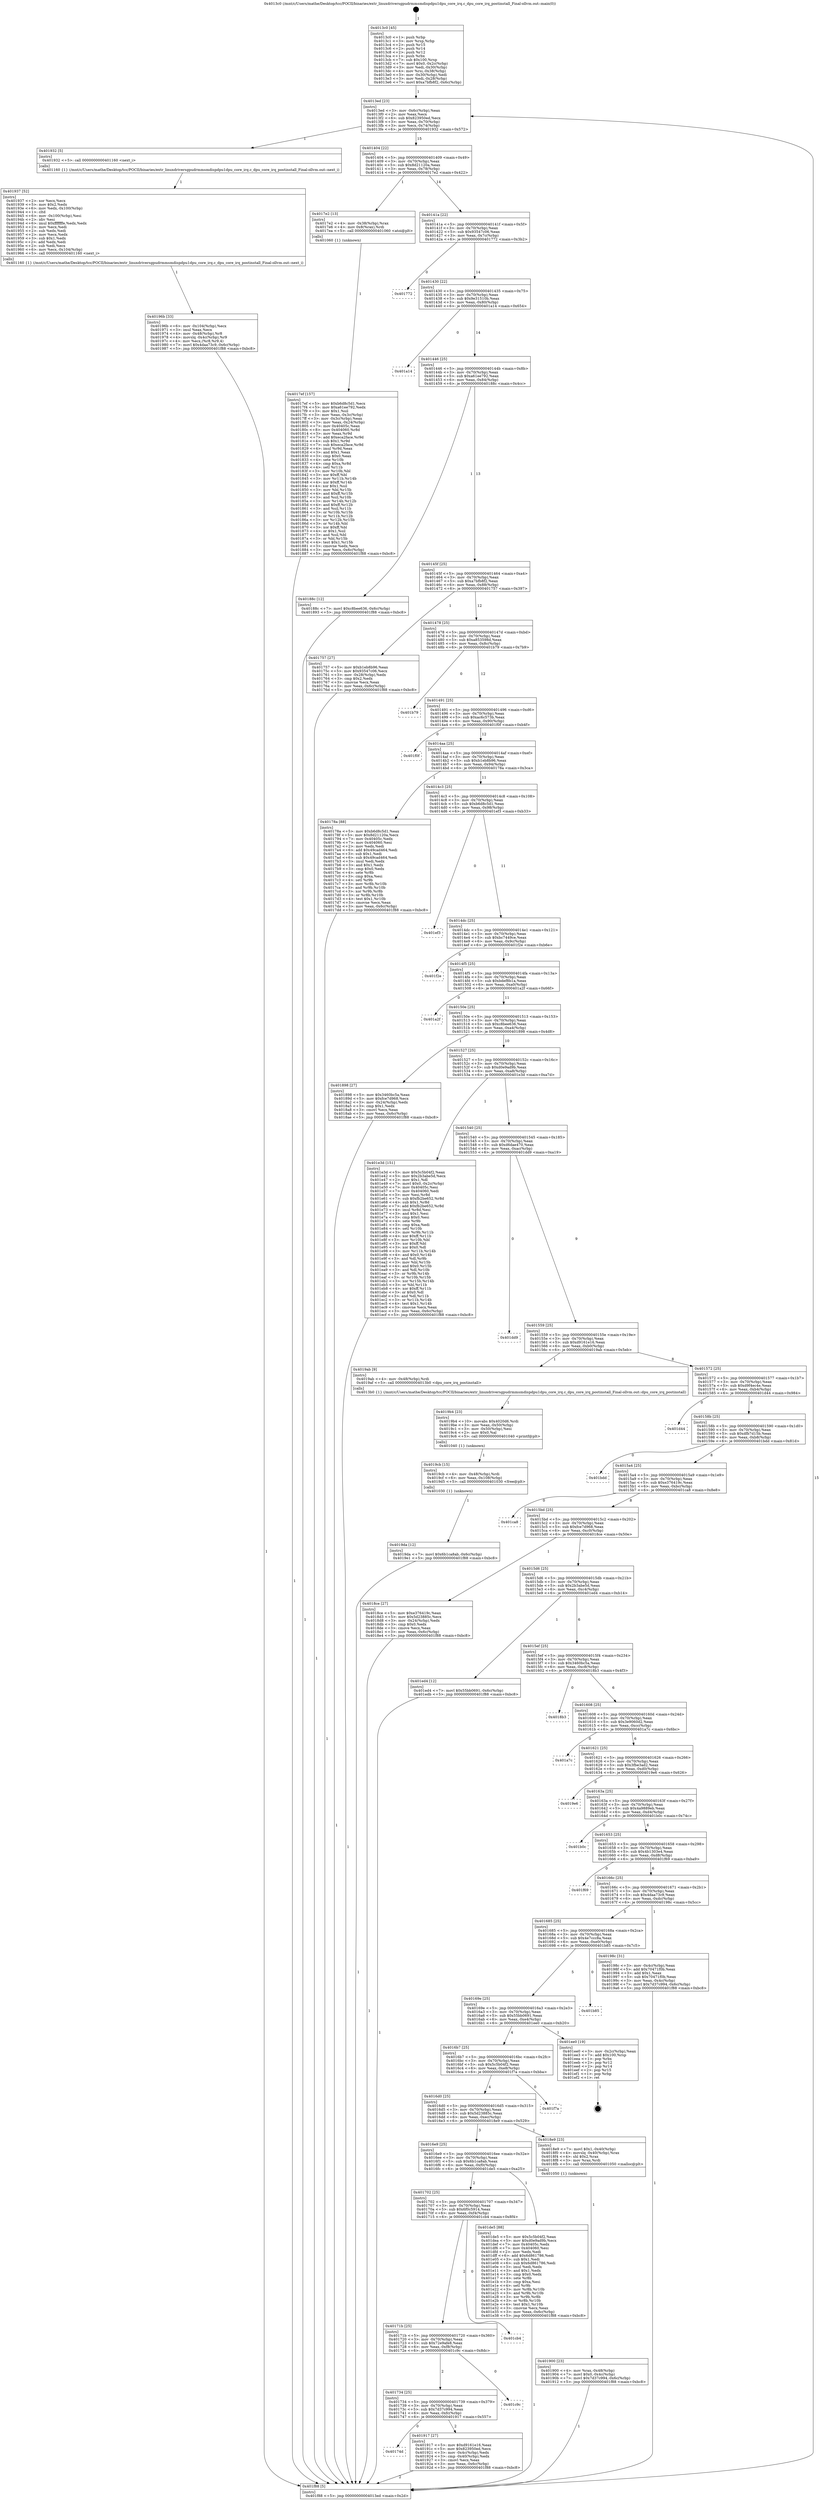 digraph "0x4013c0" {
  label = "0x4013c0 (/mnt/c/Users/mathe/Desktop/tcc/POCII/binaries/extr_linuxdriversgpudrmmsmdispdpu1dpu_core_irq.c_dpu_core_irq_postinstall_Final-ollvm.out::main(0))"
  labelloc = "t"
  node[shape=record]

  Entry [label="",width=0.3,height=0.3,shape=circle,fillcolor=black,style=filled]
  "0x4013ed" [label="{
     0x4013ed [23]\l
     | [instrs]\l
     &nbsp;&nbsp;0x4013ed \<+3\>: mov -0x6c(%rbp),%eax\l
     &nbsp;&nbsp;0x4013f0 \<+2\>: mov %eax,%ecx\l
     &nbsp;&nbsp;0x4013f2 \<+6\>: sub $0x823950ed,%ecx\l
     &nbsp;&nbsp;0x4013f8 \<+3\>: mov %eax,-0x70(%rbp)\l
     &nbsp;&nbsp;0x4013fb \<+3\>: mov %ecx,-0x74(%rbp)\l
     &nbsp;&nbsp;0x4013fe \<+6\>: je 0000000000401932 \<main+0x572\>\l
  }"]
  "0x401932" [label="{
     0x401932 [5]\l
     | [instrs]\l
     &nbsp;&nbsp;0x401932 \<+5\>: call 0000000000401160 \<next_i\>\l
     | [calls]\l
     &nbsp;&nbsp;0x401160 \{1\} (/mnt/c/Users/mathe/Desktop/tcc/POCII/binaries/extr_linuxdriversgpudrmmsmdispdpu1dpu_core_irq.c_dpu_core_irq_postinstall_Final-ollvm.out::next_i)\l
  }"]
  "0x401404" [label="{
     0x401404 [22]\l
     | [instrs]\l
     &nbsp;&nbsp;0x401404 \<+5\>: jmp 0000000000401409 \<main+0x49\>\l
     &nbsp;&nbsp;0x401409 \<+3\>: mov -0x70(%rbp),%eax\l
     &nbsp;&nbsp;0x40140c \<+5\>: sub $0x8d21120a,%eax\l
     &nbsp;&nbsp;0x401411 \<+3\>: mov %eax,-0x78(%rbp)\l
     &nbsp;&nbsp;0x401414 \<+6\>: je 00000000004017e2 \<main+0x422\>\l
  }"]
  Exit [label="",width=0.3,height=0.3,shape=circle,fillcolor=black,style=filled,peripheries=2]
  "0x4017e2" [label="{
     0x4017e2 [13]\l
     | [instrs]\l
     &nbsp;&nbsp;0x4017e2 \<+4\>: mov -0x38(%rbp),%rax\l
     &nbsp;&nbsp;0x4017e6 \<+4\>: mov 0x8(%rax),%rdi\l
     &nbsp;&nbsp;0x4017ea \<+5\>: call 0000000000401060 \<atoi@plt\>\l
     | [calls]\l
     &nbsp;&nbsp;0x401060 \{1\} (unknown)\l
  }"]
  "0x40141a" [label="{
     0x40141a [22]\l
     | [instrs]\l
     &nbsp;&nbsp;0x40141a \<+5\>: jmp 000000000040141f \<main+0x5f\>\l
     &nbsp;&nbsp;0x40141f \<+3\>: mov -0x70(%rbp),%eax\l
     &nbsp;&nbsp;0x401422 \<+5\>: sub $0x93547c06,%eax\l
     &nbsp;&nbsp;0x401427 \<+3\>: mov %eax,-0x7c(%rbp)\l
     &nbsp;&nbsp;0x40142a \<+6\>: je 0000000000401772 \<main+0x3b2\>\l
  }"]
  "0x4019da" [label="{
     0x4019da [12]\l
     | [instrs]\l
     &nbsp;&nbsp;0x4019da \<+7\>: movl $0x6b1ca8ab,-0x6c(%rbp)\l
     &nbsp;&nbsp;0x4019e1 \<+5\>: jmp 0000000000401f88 \<main+0xbc8\>\l
  }"]
  "0x401772" [label="{
     0x401772\l
  }", style=dashed]
  "0x401430" [label="{
     0x401430 [22]\l
     | [instrs]\l
     &nbsp;&nbsp;0x401430 \<+5\>: jmp 0000000000401435 \<main+0x75\>\l
     &nbsp;&nbsp;0x401435 \<+3\>: mov -0x70(%rbp),%eax\l
     &nbsp;&nbsp;0x401438 \<+5\>: sub $0x9e31510b,%eax\l
     &nbsp;&nbsp;0x40143d \<+3\>: mov %eax,-0x80(%rbp)\l
     &nbsp;&nbsp;0x401440 \<+6\>: je 0000000000401a14 \<main+0x654\>\l
  }"]
  "0x4019cb" [label="{
     0x4019cb [15]\l
     | [instrs]\l
     &nbsp;&nbsp;0x4019cb \<+4\>: mov -0x48(%rbp),%rdi\l
     &nbsp;&nbsp;0x4019cf \<+6\>: mov %eax,-0x108(%rbp)\l
     &nbsp;&nbsp;0x4019d5 \<+5\>: call 0000000000401030 \<free@plt\>\l
     | [calls]\l
     &nbsp;&nbsp;0x401030 \{1\} (unknown)\l
  }"]
  "0x401a14" [label="{
     0x401a14\l
  }", style=dashed]
  "0x401446" [label="{
     0x401446 [25]\l
     | [instrs]\l
     &nbsp;&nbsp;0x401446 \<+5\>: jmp 000000000040144b \<main+0x8b\>\l
     &nbsp;&nbsp;0x40144b \<+3\>: mov -0x70(%rbp),%eax\l
     &nbsp;&nbsp;0x40144e \<+5\>: sub $0xa61ee792,%eax\l
     &nbsp;&nbsp;0x401453 \<+6\>: mov %eax,-0x84(%rbp)\l
     &nbsp;&nbsp;0x401459 \<+6\>: je 000000000040188c \<main+0x4cc\>\l
  }"]
  "0x4019b4" [label="{
     0x4019b4 [23]\l
     | [instrs]\l
     &nbsp;&nbsp;0x4019b4 \<+10\>: movabs $0x4020d6,%rdi\l
     &nbsp;&nbsp;0x4019be \<+3\>: mov %eax,-0x50(%rbp)\l
     &nbsp;&nbsp;0x4019c1 \<+3\>: mov -0x50(%rbp),%esi\l
     &nbsp;&nbsp;0x4019c4 \<+2\>: mov $0x0,%al\l
     &nbsp;&nbsp;0x4019c6 \<+5\>: call 0000000000401040 \<printf@plt\>\l
     | [calls]\l
     &nbsp;&nbsp;0x401040 \{1\} (unknown)\l
  }"]
  "0x40188c" [label="{
     0x40188c [12]\l
     | [instrs]\l
     &nbsp;&nbsp;0x40188c \<+7\>: movl $0xc8bee636,-0x6c(%rbp)\l
     &nbsp;&nbsp;0x401893 \<+5\>: jmp 0000000000401f88 \<main+0xbc8\>\l
  }"]
  "0x40145f" [label="{
     0x40145f [25]\l
     | [instrs]\l
     &nbsp;&nbsp;0x40145f \<+5\>: jmp 0000000000401464 \<main+0xa4\>\l
     &nbsp;&nbsp;0x401464 \<+3\>: mov -0x70(%rbp),%eax\l
     &nbsp;&nbsp;0x401467 \<+5\>: sub $0xa7bfb8f2,%eax\l
     &nbsp;&nbsp;0x40146c \<+6\>: mov %eax,-0x88(%rbp)\l
     &nbsp;&nbsp;0x401472 \<+6\>: je 0000000000401757 \<main+0x397\>\l
  }"]
  "0x40196b" [label="{
     0x40196b [33]\l
     | [instrs]\l
     &nbsp;&nbsp;0x40196b \<+6\>: mov -0x104(%rbp),%ecx\l
     &nbsp;&nbsp;0x401971 \<+3\>: imul %eax,%ecx\l
     &nbsp;&nbsp;0x401974 \<+4\>: mov -0x48(%rbp),%r8\l
     &nbsp;&nbsp;0x401978 \<+4\>: movslq -0x4c(%rbp),%r9\l
     &nbsp;&nbsp;0x40197c \<+4\>: mov %ecx,(%r8,%r9,4)\l
     &nbsp;&nbsp;0x401980 \<+7\>: movl $0x4daa73c9,-0x6c(%rbp)\l
     &nbsp;&nbsp;0x401987 \<+5\>: jmp 0000000000401f88 \<main+0xbc8\>\l
  }"]
  "0x401757" [label="{
     0x401757 [27]\l
     | [instrs]\l
     &nbsp;&nbsp;0x401757 \<+5\>: mov $0xb1eb8b96,%eax\l
     &nbsp;&nbsp;0x40175c \<+5\>: mov $0x93547c06,%ecx\l
     &nbsp;&nbsp;0x401761 \<+3\>: mov -0x28(%rbp),%edx\l
     &nbsp;&nbsp;0x401764 \<+3\>: cmp $0x2,%edx\l
     &nbsp;&nbsp;0x401767 \<+3\>: cmovne %ecx,%eax\l
     &nbsp;&nbsp;0x40176a \<+3\>: mov %eax,-0x6c(%rbp)\l
     &nbsp;&nbsp;0x40176d \<+5\>: jmp 0000000000401f88 \<main+0xbc8\>\l
  }"]
  "0x401478" [label="{
     0x401478 [25]\l
     | [instrs]\l
     &nbsp;&nbsp;0x401478 \<+5\>: jmp 000000000040147d \<main+0xbd\>\l
     &nbsp;&nbsp;0x40147d \<+3\>: mov -0x70(%rbp),%eax\l
     &nbsp;&nbsp;0x401480 \<+5\>: sub $0xa853598d,%eax\l
     &nbsp;&nbsp;0x401485 \<+6\>: mov %eax,-0x8c(%rbp)\l
     &nbsp;&nbsp;0x40148b \<+6\>: je 0000000000401b79 \<main+0x7b9\>\l
  }"]
  "0x401f88" [label="{
     0x401f88 [5]\l
     | [instrs]\l
     &nbsp;&nbsp;0x401f88 \<+5\>: jmp 00000000004013ed \<main+0x2d\>\l
  }"]
  "0x4013c0" [label="{
     0x4013c0 [45]\l
     | [instrs]\l
     &nbsp;&nbsp;0x4013c0 \<+1\>: push %rbp\l
     &nbsp;&nbsp;0x4013c1 \<+3\>: mov %rsp,%rbp\l
     &nbsp;&nbsp;0x4013c4 \<+2\>: push %r15\l
     &nbsp;&nbsp;0x4013c6 \<+2\>: push %r14\l
     &nbsp;&nbsp;0x4013c8 \<+2\>: push %r12\l
     &nbsp;&nbsp;0x4013ca \<+1\>: push %rbx\l
     &nbsp;&nbsp;0x4013cb \<+7\>: sub $0x100,%rsp\l
     &nbsp;&nbsp;0x4013d2 \<+7\>: movl $0x0,-0x2c(%rbp)\l
     &nbsp;&nbsp;0x4013d9 \<+3\>: mov %edi,-0x30(%rbp)\l
     &nbsp;&nbsp;0x4013dc \<+4\>: mov %rsi,-0x38(%rbp)\l
     &nbsp;&nbsp;0x4013e0 \<+3\>: mov -0x30(%rbp),%edi\l
     &nbsp;&nbsp;0x4013e3 \<+3\>: mov %edi,-0x28(%rbp)\l
     &nbsp;&nbsp;0x4013e6 \<+7\>: movl $0xa7bfb8f2,-0x6c(%rbp)\l
  }"]
  "0x401937" [label="{
     0x401937 [52]\l
     | [instrs]\l
     &nbsp;&nbsp;0x401937 \<+2\>: xor %ecx,%ecx\l
     &nbsp;&nbsp;0x401939 \<+5\>: mov $0x2,%edx\l
     &nbsp;&nbsp;0x40193e \<+6\>: mov %edx,-0x100(%rbp)\l
     &nbsp;&nbsp;0x401944 \<+1\>: cltd\l
     &nbsp;&nbsp;0x401945 \<+6\>: mov -0x100(%rbp),%esi\l
     &nbsp;&nbsp;0x40194b \<+2\>: idiv %esi\l
     &nbsp;&nbsp;0x40194d \<+6\>: imul $0xfffffffe,%edx,%edx\l
     &nbsp;&nbsp;0x401953 \<+2\>: mov %ecx,%edi\l
     &nbsp;&nbsp;0x401955 \<+2\>: sub %edx,%edi\l
     &nbsp;&nbsp;0x401957 \<+2\>: mov %ecx,%edx\l
     &nbsp;&nbsp;0x401959 \<+3\>: sub $0x1,%edx\l
     &nbsp;&nbsp;0x40195c \<+2\>: add %edx,%edi\l
     &nbsp;&nbsp;0x40195e \<+2\>: sub %edi,%ecx\l
     &nbsp;&nbsp;0x401960 \<+6\>: mov %ecx,-0x104(%rbp)\l
     &nbsp;&nbsp;0x401966 \<+5\>: call 0000000000401160 \<next_i\>\l
     | [calls]\l
     &nbsp;&nbsp;0x401160 \{1\} (/mnt/c/Users/mathe/Desktop/tcc/POCII/binaries/extr_linuxdriversgpudrmmsmdispdpu1dpu_core_irq.c_dpu_core_irq_postinstall_Final-ollvm.out::next_i)\l
  }"]
  "0x401b79" [label="{
     0x401b79\l
  }", style=dashed]
  "0x401491" [label="{
     0x401491 [25]\l
     | [instrs]\l
     &nbsp;&nbsp;0x401491 \<+5\>: jmp 0000000000401496 \<main+0xd6\>\l
     &nbsp;&nbsp;0x401496 \<+3\>: mov -0x70(%rbp),%eax\l
     &nbsp;&nbsp;0x401499 \<+5\>: sub $0xac6c573b,%eax\l
     &nbsp;&nbsp;0x40149e \<+6\>: mov %eax,-0x90(%rbp)\l
     &nbsp;&nbsp;0x4014a4 \<+6\>: je 0000000000401f0f \<main+0xb4f\>\l
  }"]
  "0x40174d" [label="{
     0x40174d\l
  }", style=dashed]
  "0x401f0f" [label="{
     0x401f0f\l
  }", style=dashed]
  "0x4014aa" [label="{
     0x4014aa [25]\l
     | [instrs]\l
     &nbsp;&nbsp;0x4014aa \<+5\>: jmp 00000000004014af \<main+0xef\>\l
     &nbsp;&nbsp;0x4014af \<+3\>: mov -0x70(%rbp),%eax\l
     &nbsp;&nbsp;0x4014b2 \<+5\>: sub $0xb1eb8b96,%eax\l
     &nbsp;&nbsp;0x4014b7 \<+6\>: mov %eax,-0x94(%rbp)\l
     &nbsp;&nbsp;0x4014bd \<+6\>: je 000000000040178a \<main+0x3ca\>\l
  }"]
  "0x401917" [label="{
     0x401917 [27]\l
     | [instrs]\l
     &nbsp;&nbsp;0x401917 \<+5\>: mov $0xd9161e16,%eax\l
     &nbsp;&nbsp;0x40191c \<+5\>: mov $0x823950ed,%ecx\l
     &nbsp;&nbsp;0x401921 \<+3\>: mov -0x4c(%rbp),%edx\l
     &nbsp;&nbsp;0x401924 \<+3\>: cmp -0x40(%rbp),%edx\l
     &nbsp;&nbsp;0x401927 \<+3\>: cmovl %ecx,%eax\l
     &nbsp;&nbsp;0x40192a \<+3\>: mov %eax,-0x6c(%rbp)\l
     &nbsp;&nbsp;0x40192d \<+5\>: jmp 0000000000401f88 \<main+0xbc8\>\l
  }"]
  "0x40178a" [label="{
     0x40178a [88]\l
     | [instrs]\l
     &nbsp;&nbsp;0x40178a \<+5\>: mov $0xb6d8c5d1,%eax\l
     &nbsp;&nbsp;0x40178f \<+5\>: mov $0x8d21120a,%ecx\l
     &nbsp;&nbsp;0x401794 \<+7\>: mov 0x40405c,%edx\l
     &nbsp;&nbsp;0x40179b \<+7\>: mov 0x404060,%esi\l
     &nbsp;&nbsp;0x4017a2 \<+2\>: mov %edx,%edi\l
     &nbsp;&nbsp;0x4017a4 \<+6\>: add $0x49cad464,%edi\l
     &nbsp;&nbsp;0x4017aa \<+3\>: sub $0x1,%edi\l
     &nbsp;&nbsp;0x4017ad \<+6\>: sub $0x49cad464,%edi\l
     &nbsp;&nbsp;0x4017b3 \<+3\>: imul %edi,%edx\l
     &nbsp;&nbsp;0x4017b6 \<+3\>: and $0x1,%edx\l
     &nbsp;&nbsp;0x4017b9 \<+3\>: cmp $0x0,%edx\l
     &nbsp;&nbsp;0x4017bc \<+4\>: sete %r8b\l
     &nbsp;&nbsp;0x4017c0 \<+3\>: cmp $0xa,%esi\l
     &nbsp;&nbsp;0x4017c3 \<+4\>: setl %r9b\l
     &nbsp;&nbsp;0x4017c7 \<+3\>: mov %r8b,%r10b\l
     &nbsp;&nbsp;0x4017ca \<+3\>: and %r9b,%r10b\l
     &nbsp;&nbsp;0x4017cd \<+3\>: xor %r9b,%r8b\l
     &nbsp;&nbsp;0x4017d0 \<+3\>: or %r8b,%r10b\l
     &nbsp;&nbsp;0x4017d3 \<+4\>: test $0x1,%r10b\l
     &nbsp;&nbsp;0x4017d7 \<+3\>: cmovne %ecx,%eax\l
     &nbsp;&nbsp;0x4017da \<+3\>: mov %eax,-0x6c(%rbp)\l
     &nbsp;&nbsp;0x4017dd \<+5\>: jmp 0000000000401f88 \<main+0xbc8\>\l
  }"]
  "0x4014c3" [label="{
     0x4014c3 [25]\l
     | [instrs]\l
     &nbsp;&nbsp;0x4014c3 \<+5\>: jmp 00000000004014c8 \<main+0x108\>\l
     &nbsp;&nbsp;0x4014c8 \<+3\>: mov -0x70(%rbp),%eax\l
     &nbsp;&nbsp;0x4014cb \<+5\>: sub $0xb6d8c5d1,%eax\l
     &nbsp;&nbsp;0x4014d0 \<+6\>: mov %eax,-0x98(%rbp)\l
     &nbsp;&nbsp;0x4014d6 \<+6\>: je 0000000000401ef3 \<main+0xb33\>\l
  }"]
  "0x4017ef" [label="{
     0x4017ef [157]\l
     | [instrs]\l
     &nbsp;&nbsp;0x4017ef \<+5\>: mov $0xb6d8c5d1,%ecx\l
     &nbsp;&nbsp;0x4017f4 \<+5\>: mov $0xa61ee792,%edx\l
     &nbsp;&nbsp;0x4017f9 \<+3\>: mov $0x1,%sil\l
     &nbsp;&nbsp;0x4017fc \<+3\>: mov %eax,-0x3c(%rbp)\l
     &nbsp;&nbsp;0x4017ff \<+3\>: mov -0x3c(%rbp),%eax\l
     &nbsp;&nbsp;0x401802 \<+3\>: mov %eax,-0x24(%rbp)\l
     &nbsp;&nbsp;0x401805 \<+7\>: mov 0x40405c,%eax\l
     &nbsp;&nbsp;0x40180c \<+8\>: mov 0x404060,%r8d\l
     &nbsp;&nbsp;0x401814 \<+3\>: mov %eax,%r9d\l
     &nbsp;&nbsp;0x401817 \<+7\>: add $0xeca2face,%r9d\l
     &nbsp;&nbsp;0x40181e \<+4\>: sub $0x1,%r9d\l
     &nbsp;&nbsp;0x401822 \<+7\>: sub $0xeca2face,%r9d\l
     &nbsp;&nbsp;0x401829 \<+4\>: imul %r9d,%eax\l
     &nbsp;&nbsp;0x40182d \<+3\>: and $0x1,%eax\l
     &nbsp;&nbsp;0x401830 \<+3\>: cmp $0x0,%eax\l
     &nbsp;&nbsp;0x401833 \<+4\>: sete %r10b\l
     &nbsp;&nbsp;0x401837 \<+4\>: cmp $0xa,%r8d\l
     &nbsp;&nbsp;0x40183b \<+4\>: setl %r11b\l
     &nbsp;&nbsp;0x40183f \<+3\>: mov %r10b,%bl\l
     &nbsp;&nbsp;0x401842 \<+3\>: xor $0xff,%bl\l
     &nbsp;&nbsp;0x401845 \<+3\>: mov %r11b,%r14b\l
     &nbsp;&nbsp;0x401848 \<+4\>: xor $0xff,%r14b\l
     &nbsp;&nbsp;0x40184c \<+4\>: xor $0x1,%sil\l
     &nbsp;&nbsp;0x401850 \<+3\>: mov %bl,%r15b\l
     &nbsp;&nbsp;0x401853 \<+4\>: and $0xff,%r15b\l
     &nbsp;&nbsp;0x401857 \<+3\>: and %sil,%r10b\l
     &nbsp;&nbsp;0x40185a \<+3\>: mov %r14b,%r12b\l
     &nbsp;&nbsp;0x40185d \<+4\>: and $0xff,%r12b\l
     &nbsp;&nbsp;0x401861 \<+3\>: and %sil,%r11b\l
     &nbsp;&nbsp;0x401864 \<+3\>: or %r10b,%r15b\l
     &nbsp;&nbsp;0x401867 \<+3\>: or %r11b,%r12b\l
     &nbsp;&nbsp;0x40186a \<+3\>: xor %r12b,%r15b\l
     &nbsp;&nbsp;0x40186d \<+3\>: or %r14b,%bl\l
     &nbsp;&nbsp;0x401870 \<+3\>: xor $0xff,%bl\l
     &nbsp;&nbsp;0x401873 \<+4\>: or $0x1,%sil\l
     &nbsp;&nbsp;0x401877 \<+3\>: and %sil,%bl\l
     &nbsp;&nbsp;0x40187a \<+3\>: or %bl,%r15b\l
     &nbsp;&nbsp;0x40187d \<+4\>: test $0x1,%r15b\l
     &nbsp;&nbsp;0x401881 \<+3\>: cmovne %edx,%ecx\l
     &nbsp;&nbsp;0x401884 \<+3\>: mov %ecx,-0x6c(%rbp)\l
     &nbsp;&nbsp;0x401887 \<+5\>: jmp 0000000000401f88 \<main+0xbc8\>\l
  }"]
  "0x401734" [label="{
     0x401734 [25]\l
     | [instrs]\l
     &nbsp;&nbsp;0x401734 \<+5\>: jmp 0000000000401739 \<main+0x379\>\l
     &nbsp;&nbsp;0x401739 \<+3\>: mov -0x70(%rbp),%eax\l
     &nbsp;&nbsp;0x40173c \<+5\>: sub $0x7d37c994,%eax\l
     &nbsp;&nbsp;0x401741 \<+6\>: mov %eax,-0xfc(%rbp)\l
     &nbsp;&nbsp;0x401747 \<+6\>: je 0000000000401917 \<main+0x557\>\l
  }"]
  "0x401ef3" [label="{
     0x401ef3\l
  }", style=dashed]
  "0x4014dc" [label="{
     0x4014dc [25]\l
     | [instrs]\l
     &nbsp;&nbsp;0x4014dc \<+5\>: jmp 00000000004014e1 \<main+0x121\>\l
     &nbsp;&nbsp;0x4014e1 \<+3\>: mov -0x70(%rbp),%eax\l
     &nbsp;&nbsp;0x4014e4 \<+5\>: sub $0xbc7449ce,%eax\l
     &nbsp;&nbsp;0x4014e9 \<+6\>: mov %eax,-0x9c(%rbp)\l
     &nbsp;&nbsp;0x4014ef \<+6\>: je 0000000000401f2e \<main+0xb6e\>\l
  }"]
  "0x401c9c" [label="{
     0x401c9c\l
  }", style=dashed]
  "0x401f2e" [label="{
     0x401f2e\l
  }", style=dashed]
  "0x4014f5" [label="{
     0x4014f5 [25]\l
     | [instrs]\l
     &nbsp;&nbsp;0x4014f5 \<+5\>: jmp 00000000004014fa \<main+0x13a\>\l
     &nbsp;&nbsp;0x4014fa \<+3\>: mov -0x70(%rbp),%eax\l
     &nbsp;&nbsp;0x4014fd \<+5\>: sub $0xbdef8b1a,%eax\l
     &nbsp;&nbsp;0x401502 \<+6\>: mov %eax,-0xa0(%rbp)\l
     &nbsp;&nbsp;0x401508 \<+6\>: je 0000000000401a2f \<main+0x66f\>\l
  }"]
  "0x40171b" [label="{
     0x40171b [25]\l
     | [instrs]\l
     &nbsp;&nbsp;0x40171b \<+5\>: jmp 0000000000401720 \<main+0x360\>\l
     &nbsp;&nbsp;0x401720 \<+3\>: mov -0x70(%rbp),%eax\l
     &nbsp;&nbsp;0x401723 \<+5\>: sub $0x72e9afe8,%eax\l
     &nbsp;&nbsp;0x401728 \<+6\>: mov %eax,-0xf8(%rbp)\l
     &nbsp;&nbsp;0x40172e \<+6\>: je 0000000000401c9c \<main+0x8dc\>\l
  }"]
  "0x401a2f" [label="{
     0x401a2f\l
  }", style=dashed]
  "0x40150e" [label="{
     0x40150e [25]\l
     | [instrs]\l
     &nbsp;&nbsp;0x40150e \<+5\>: jmp 0000000000401513 \<main+0x153\>\l
     &nbsp;&nbsp;0x401513 \<+3\>: mov -0x70(%rbp),%eax\l
     &nbsp;&nbsp;0x401516 \<+5\>: sub $0xc8bee636,%eax\l
     &nbsp;&nbsp;0x40151b \<+6\>: mov %eax,-0xa4(%rbp)\l
     &nbsp;&nbsp;0x401521 \<+6\>: je 0000000000401898 \<main+0x4d8\>\l
  }"]
  "0x401cb4" [label="{
     0x401cb4\l
  }", style=dashed]
  "0x401898" [label="{
     0x401898 [27]\l
     | [instrs]\l
     &nbsp;&nbsp;0x401898 \<+5\>: mov $0x3460bc5a,%eax\l
     &nbsp;&nbsp;0x40189d \<+5\>: mov $0xfce7d968,%ecx\l
     &nbsp;&nbsp;0x4018a2 \<+3\>: mov -0x24(%rbp),%edx\l
     &nbsp;&nbsp;0x4018a5 \<+3\>: cmp $0x1,%edx\l
     &nbsp;&nbsp;0x4018a8 \<+3\>: cmovl %ecx,%eax\l
     &nbsp;&nbsp;0x4018ab \<+3\>: mov %eax,-0x6c(%rbp)\l
     &nbsp;&nbsp;0x4018ae \<+5\>: jmp 0000000000401f88 \<main+0xbc8\>\l
  }"]
  "0x401527" [label="{
     0x401527 [25]\l
     | [instrs]\l
     &nbsp;&nbsp;0x401527 \<+5\>: jmp 000000000040152c \<main+0x16c\>\l
     &nbsp;&nbsp;0x40152c \<+3\>: mov -0x70(%rbp),%eax\l
     &nbsp;&nbsp;0x40152f \<+5\>: sub $0xd0e9ad9b,%eax\l
     &nbsp;&nbsp;0x401534 \<+6\>: mov %eax,-0xa8(%rbp)\l
     &nbsp;&nbsp;0x40153a \<+6\>: je 0000000000401e3d \<main+0xa7d\>\l
  }"]
  "0x401702" [label="{
     0x401702 [25]\l
     | [instrs]\l
     &nbsp;&nbsp;0x401702 \<+5\>: jmp 0000000000401707 \<main+0x347\>\l
     &nbsp;&nbsp;0x401707 \<+3\>: mov -0x70(%rbp),%eax\l
     &nbsp;&nbsp;0x40170a \<+5\>: sub $0x6f0c5914,%eax\l
     &nbsp;&nbsp;0x40170f \<+6\>: mov %eax,-0xf4(%rbp)\l
     &nbsp;&nbsp;0x401715 \<+6\>: je 0000000000401cb4 \<main+0x8f4\>\l
  }"]
  "0x401e3d" [label="{
     0x401e3d [151]\l
     | [instrs]\l
     &nbsp;&nbsp;0x401e3d \<+5\>: mov $0x5c5b04f2,%eax\l
     &nbsp;&nbsp;0x401e42 \<+5\>: mov $0x2b3abe5d,%ecx\l
     &nbsp;&nbsp;0x401e47 \<+2\>: mov $0x1,%dl\l
     &nbsp;&nbsp;0x401e49 \<+7\>: movl $0x0,-0x2c(%rbp)\l
     &nbsp;&nbsp;0x401e50 \<+7\>: mov 0x40405c,%esi\l
     &nbsp;&nbsp;0x401e57 \<+7\>: mov 0x404060,%edi\l
     &nbsp;&nbsp;0x401e5e \<+3\>: mov %esi,%r8d\l
     &nbsp;&nbsp;0x401e61 \<+7\>: sub $0xfb2be652,%r8d\l
     &nbsp;&nbsp;0x401e68 \<+4\>: sub $0x1,%r8d\l
     &nbsp;&nbsp;0x401e6c \<+7\>: add $0xfb2be652,%r8d\l
     &nbsp;&nbsp;0x401e73 \<+4\>: imul %r8d,%esi\l
     &nbsp;&nbsp;0x401e77 \<+3\>: and $0x1,%esi\l
     &nbsp;&nbsp;0x401e7a \<+3\>: cmp $0x0,%esi\l
     &nbsp;&nbsp;0x401e7d \<+4\>: sete %r9b\l
     &nbsp;&nbsp;0x401e81 \<+3\>: cmp $0xa,%edi\l
     &nbsp;&nbsp;0x401e84 \<+4\>: setl %r10b\l
     &nbsp;&nbsp;0x401e88 \<+3\>: mov %r9b,%r11b\l
     &nbsp;&nbsp;0x401e8b \<+4\>: xor $0xff,%r11b\l
     &nbsp;&nbsp;0x401e8f \<+3\>: mov %r10b,%bl\l
     &nbsp;&nbsp;0x401e92 \<+3\>: xor $0xff,%bl\l
     &nbsp;&nbsp;0x401e95 \<+3\>: xor $0x0,%dl\l
     &nbsp;&nbsp;0x401e98 \<+3\>: mov %r11b,%r14b\l
     &nbsp;&nbsp;0x401e9b \<+4\>: and $0x0,%r14b\l
     &nbsp;&nbsp;0x401e9f \<+3\>: and %dl,%r9b\l
     &nbsp;&nbsp;0x401ea2 \<+3\>: mov %bl,%r15b\l
     &nbsp;&nbsp;0x401ea5 \<+4\>: and $0x0,%r15b\l
     &nbsp;&nbsp;0x401ea9 \<+3\>: and %dl,%r10b\l
     &nbsp;&nbsp;0x401eac \<+3\>: or %r9b,%r14b\l
     &nbsp;&nbsp;0x401eaf \<+3\>: or %r10b,%r15b\l
     &nbsp;&nbsp;0x401eb2 \<+3\>: xor %r15b,%r14b\l
     &nbsp;&nbsp;0x401eb5 \<+3\>: or %bl,%r11b\l
     &nbsp;&nbsp;0x401eb8 \<+4\>: xor $0xff,%r11b\l
     &nbsp;&nbsp;0x401ebc \<+3\>: or $0x0,%dl\l
     &nbsp;&nbsp;0x401ebf \<+3\>: and %dl,%r11b\l
     &nbsp;&nbsp;0x401ec2 \<+3\>: or %r11b,%r14b\l
     &nbsp;&nbsp;0x401ec5 \<+4\>: test $0x1,%r14b\l
     &nbsp;&nbsp;0x401ec9 \<+3\>: cmovne %ecx,%eax\l
     &nbsp;&nbsp;0x401ecc \<+3\>: mov %eax,-0x6c(%rbp)\l
     &nbsp;&nbsp;0x401ecf \<+5\>: jmp 0000000000401f88 \<main+0xbc8\>\l
  }"]
  "0x401540" [label="{
     0x401540 [25]\l
     | [instrs]\l
     &nbsp;&nbsp;0x401540 \<+5\>: jmp 0000000000401545 \<main+0x185\>\l
     &nbsp;&nbsp;0x401545 \<+3\>: mov -0x70(%rbp),%eax\l
     &nbsp;&nbsp;0x401548 \<+5\>: sub $0xd6dae470,%eax\l
     &nbsp;&nbsp;0x40154d \<+6\>: mov %eax,-0xac(%rbp)\l
     &nbsp;&nbsp;0x401553 \<+6\>: je 0000000000401dd9 \<main+0xa19\>\l
  }"]
  "0x401de5" [label="{
     0x401de5 [88]\l
     | [instrs]\l
     &nbsp;&nbsp;0x401de5 \<+5\>: mov $0x5c5b04f2,%eax\l
     &nbsp;&nbsp;0x401dea \<+5\>: mov $0xd0e9ad9b,%ecx\l
     &nbsp;&nbsp;0x401def \<+7\>: mov 0x40405c,%edx\l
     &nbsp;&nbsp;0x401df6 \<+7\>: mov 0x404060,%esi\l
     &nbsp;&nbsp;0x401dfd \<+2\>: mov %edx,%edi\l
     &nbsp;&nbsp;0x401dff \<+6\>: add $0x6d861786,%edi\l
     &nbsp;&nbsp;0x401e05 \<+3\>: sub $0x1,%edi\l
     &nbsp;&nbsp;0x401e08 \<+6\>: sub $0x6d861786,%edi\l
     &nbsp;&nbsp;0x401e0e \<+3\>: imul %edi,%edx\l
     &nbsp;&nbsp;0x401e11 \<+3\>: and $0x1,%edx\l
     &nbsp;&nbsp;0x401e14 \<+3\>: cmp $0x0,%edx\l
     &nbsp;&nbsp;0x401e17 \<+4\>: sete %r8b\l
     &nbsp;&nbsp;0x401e1b \<+3\>: cmp $0xa,%esi\l
     &nbsp;&nbsp;0x401e1e \<+4\>: setl %r9b\l
     &nbsp;&nbsp;0x401e22 \<+3\>: mov %r8b,%r10b\l
     &nbsp;&nbsp;0x401e25 \<+3\>: and %r9b,%r10b\l
     &nbsp;&nbsp;0x401e28 \<+3\>: xor %r9b,%r8b\l
     &nbsp;&nbsp;0x401e2b \<+3\>: or %r8b,%r10b\l
     &nbsp;&nbsp;0x401e2e \<+4\>: test $0x1,%r10b\l
     &nbsp;&nbsp;0x401e32 \<+3\>: cmovne %ecx,%eax\l
     &nbsp;&nbsp;0x401e35 \<+3\>: mov %eax,-0x6c(%rbp)\l
     &nbsp;&nbsp;0x401e38 \<+5\>: jmp 0000000000401f88 \<main+0xbc8\>\l
  }"]
  "0x401dd9" [label="{
     0x401dd9\l
  }", style=dashed]
  "0x401559" [label="{
     0x401559 [25]\l
     | [instrs]\l
     &nbsp;&nbsp;0x401559 \<+5\>: jmp 000000000040155e \<main+0x19e\>\l
     &nbsp;&nbsp;0x40155e \<+3\>: mov -0x70(%rbp),%eax\l
     &nbsp;&nbsp;0x401561 \<+5\>: sub $0xd9161e16,%eax\l
     &nbsp;&nbsp;0x401566 \<+6\>: mov %eax,-0xb0(%rbp)\l
     &nbsp;&nbsp;0x40156c \<+6\>: je 00000000004019ab \<main+0x5eb\>\l
  }"]
  "0x401900" [label="{
     0x401900 [23]\l
     | [instrs]\l
     &nbsp;&nbsp;0x401900 \<+4\>: mov %rax,-0x48(%rbp)\l
     &nbsp;&nbsp;0x401904 \<+7\>: movl $0x0,-0x4c(%rbp)\l
     &nbsp;&nbsp;0x40190b \<+7\>: movl $0x7d37c994,-0x6c(%rbp)\l
     &nbsp;&nbsp;0x401912 \<+5\>: jmp 0000000000401f88 \<main+0xbc8\>\l
  }"]
  "0x4019ab" [label="{
     0x4019ab [9]\l
     | [instrs]\l
     &nbsp;&nbsp;0x4019ab \<+4\>: mov -0x48(%rbp),%rdi\l
     &nbsp;&nbsp;0x4019af \<+5\>: call 00000000004013b0 \<dpu_core_irq_postinstall\>\l
     | [calls]\l
     &nbsp;&nbsp;0x4013b0 \{1\} (/mnt/c/Users/mathe/Desktop/tcc/POCII/binaries/extr_linuxdriversgpudrmmsmdispdpu1dpu_core_irq.c_dpu_core_irq_postinstall_Final-ollvm.out::dpu_core_irq_postinstall)\l
  }"]
  "0x401572" [label="{
     0x401572 [25]\l
     | [instrs]\l
     &nbsp;&nbsp;0x401572 \<+5\>: jmp 0000000000401577 \<main+0x1b7\>\l
     &nbsp;&nbsp;0x401577 \<+3\>: mov -0x70(%rbp),%eax\l
     &nbsp;&nbsp;0x40157a \<+5\>: sub $0xd9f4ec4e,%eax\l
     &nbsp;&nbsp;0x40157f \<+6\>: mov %eax,-0xb4(%rbp)\l
     &nbsp;&nbsp;0x401585 \<+6\>: je 0000000000401d44 \<main+0x984\>\l
  }"]
  "0x4016e9" [label="{
     0x4016e9 [25]\l
     | [instrs]\l
     &nbsp;&nbsp;0x4016e9 \<+5\>: jmp 00000000004016ee \<main+0x32e\>\l
     &nbsp;&nbsp;0x4016ee \<+3\>: mov -0x70(%rbp),%eax\l
     &nbsp;&nbsp;0x4016f1 \<+5\>: sub $0x6b1ca8ab,%eax\l
     &nbsp;&nbsp;0x4016f6 \<+6\>: mov %eax,-0xf0(%rbp)\l
     &nbsp;&nbsp;0x4016fc \<+6\>: je 0000000000401de5 \<main+0xa25\>\l
  }"]
  "0x401d44" [label="{
     0x401d44\l
  }", style=dashed]
  "0x40158b" [label="{
     0x40158b [25]\l
     | [instrs]\l
     &nbsp;&nbsp;0x40158b \<+5\>: jmp 0000000000401590 \<main+0x1d0\>\l
     &nbsp;&nbsp;0x401590 \<+3\>: mov -0x70(%rbp),%eax\l
     &nbsp;&nbsp;0x401593 \<+5\>: sub $0xdfb7d15b,%eax\l
     &nbsp;&nbsp;0x401598 \<+6\>: mov %eax,-0xb8(%rbp)\l
     &nbsp;&nbsp;0x40159e \<+6\>: je 0000000000401bdd \<main+0x81d\>\l
  }"]
  "0x4018e9" [label="{
     0x4018e9 [23]\l
     | [instrs]\l
     &nbsp;&nbsp;0x4018e9 \<+7\>: movl $0x1,-0x40(%rbp)\l
     &nbsp;&nbsp;0x4018f0 \<+4\>: movslq -0x40(%rbp),%rax\l
     &nbsp;&nbsp;0x4018f4 \<+4\>: shl $0x2,%rax\l
     &nbsp;&nbsp;0x4018f8 \<+3\>: mov %rax,%rdi\l
     &nbsp;&nbsp;0x4018fb \<+5\>: call 0000000000401050 \<malloc@plt\>\l
     | [calls]\l
     &nbsp;&nbsp;0x401050 \{1\} (unknown)\l
  }"]
  "0x401bdd" [label="{
     0x401bdd\l
  }", style=dashed]
  "0x4015a4" [label="{
     0x4015a4 [25]\l
     | [instrs]\l
     &nbsp;&nbsp;0x4015a4 \<+5\>: jmp 00000000004015a9 \<main+0x1e9\>\l
     &nbsp;&nbsp;0x4015a9 \<+3\>: mov -0x70(%rbp),%eax\l
     &nbsp;&nbsp;0x4015ac \<+5\>: sub $0xe376419c,%eax\l
     &nbsp;&nbsp;0x4015b1 \<+6\>: mov %eax,-0xbc(%rbp)\l
     &nbsp;&nbsp;0x4015b7 \<+6\>: je 0000000000401ca8 \<main+0x8e8\>\l
  }"]
  "0x4016d0" [label="{
     0x4016d0 [25]\l
     | [instrs]\l
     &nbsp;&nbsp;0x4016d0 \<+5\>: jmp 00000000004016d5 \<main+0x315\>\l
     &nbsp;&nbsp;0x4016d5 \<+3\>: mov -0x70(%rbp),%eax\l
     &nbsp;&nbsp;0x4016d8 \<+5\>: sub $0x5d23885c,%eax\l
     &nbsp;&nbsp;0x4016dd \<+6\>: mov %eax,-0xec(%rbp)\l
     &nbsp;&nbsp;0x4016e3 \<+6\>: je 00000000004018e9 \<main+0x529\>\l
  }"]
  "0x401ca8" [label="{
     0x401ca8\l
  }", style=dashed]
  "0x4015bd" [label="{
     0x4015bd [25]\l
     | [instrs]\l
     &nbsp;&nbsp;0x4015bd \<+5\>: jmp 00000000004015c2 \<main+0x202\>\l
     &nbsp;&nbsp;0x4015c2 \<+3\>: mov -0x70(%rbp),%eax\l
     &nbsp;&nbsp;0x4015c5 \<+5\>: sub $0xfce7d968,%eax\l
     &nbsp;&nbsp;0x4015ca \<+6\>: mov %eax,-0xc0(%rbp)\l
     &nbsp;&nbsp;0x4015d0 \<+6\>: je 00000000004018ce \<main+0x50e\>\l
  }"]
  "0x401f7a" [label="{
     0x401f7a\l
  }", style=dashed]
  "0x4018ce" [label="{
     0x4018ce [27]\l
     | [instrs]\l
     &nbsp;&nbsp;0x4018ce \<+5\>: mov $0xe376419c,%eax\l
     &nbsp;&nbsp;0x4018d3 \<+5\>: mov $0x5d23885c,%ecx\l
     &nbsp;&nbsp;0x4018d8 \<+3\>: mov -0x24(%rbp),%edx\l
     &nbsp;&nbsp;0x4018db \<+3\>: cmp $0x0,%edx\l
     &nbsp;&nbsp;0x4018de \<+3\>: cmove %ecx,%eax\l
     &nbsp;&nbsp;0x4018e1 \<+3\>: mov %eax,-0x6c(%rbp)\l
     &nbsp;&nbsp;0x4018e4 \<+5\>: jmp 0000000000401f88 \<main+0xbc8\>\l
  }"]
  "0x4015d6" [label="{
     0x4015d6 [25]\l
     | [instrs]\l
     &nbsp;&nbsp;0x4015d6 \<+5\>: jmp 00000000004015db \<main+0x21b\>\l
     &nbsp;&nbsp;0x4015db \<+3\>: mov -0x70(%rbp),%eax\l
     &nbsp;&nbsp;0x4015de \<+5\>: sub $0x2b3abe5d,%eax\l
     &nbsp;&nbsp;0x4015e3 \<+6\>: mov %eax,-0xc4(%rbp)\l
     &nbsp;&nbsp;0x4015e9 \<+6\>: je 0000000000401ed4 \<main+0xb14\>\l
  }"]
  "0x4016b7" [label="{
     0x4016b7 [25]\l
     | [instrs]\l
     &nbsp;&nbsp;0x4016b7 \<+5\>: jmp 00000000004016bc \<main+0x2fc\>\l
     &nbsp;&nbsp;0x4016bc \<+3\>: mov -0x70(%rbp),%eax\l
     &nbsp;&nbsp;0x4016bf \<+5\>: sub $0x5c5b04f2,%eax\l
     &nbsp;&nbsp;0x4016c4 \<+6\>: mov %eax,-0xe8(%rbp)\l
     &nbsp;&nbsp;0x4016ca \<+6\>: je 0000000000401f7a \<main+0xbba\>\l
  }"]
  "0x401ed4" [label="{
     0x401ed4 [12]\l
     | [instrs]\l
     &nbsp;&nbsp;0x401ed4 \<+7\>: movl $0x55bb0691,-0x6c(%rbp)\l
     &nbsp;&nbsp;0x401edb \<+5\>: jmp 0000000000401f88 \<main+0xbc8\>\l
  }"]
  "0x4015ef" [label="{
     0x4015ef [25]\l
     | [instrs]\l
     &nbsp;&nbsp;0x4015ef \<+5\>: jmp 00000000004015f4 \<main+0x234\>\l
     &nbsp;&nbsp;0x4015f4 \<+3\>: mov -0x70(%rbp),%eax\l
     &nbsp;&nbsp;0x4015f7 \<+5\>: sub $0x3460bc5a,%eax\l
     &nbsp;&nbsp;0x4015fc \<+6\>: mov %eax,-0xc8(%rbp)\l
     &nbsp;&nbsp;0x401602 \<+6\>: je 00000000004018b3 \<main+0x4f3\>\l
  }"]
  "0x401ee0" [label="{
     0x401ee0 [19]\l
     | [instrs]\l
     &nbsp;&nbsp;0x401ee0 \<+3\>: mov -0x2c(%rbp),%eax\l
     &nbsp;&nbsp;0x401ee3 \<+7\>: add $0x100,%rsp\l
     &nbsp;&nbsp;0x401eea \<+1\>: pop %rbx\l
     &nbsp;&nbsp;0x401eeb \<+2\>: pop %r12\l
     &nbsp;&nbsp;0x401eed \<+2\>: pop %r14\l
     &nbsp;&nbsp;0x401eef \<+2\>: pop %r15\l
     &nbsp;&nbsp;0x401ef1 \<+1\>: pop %rbp\l
     &nbsp;&nbsp;0x401ef2 \<+1\>: ret\l
  }"]
  "0x4018b3" [label="{
     0x4018b3\l
  }", style=dashed]
  "0x401608" [label="{
     0x401608 [25]\l
     | [instrs]\l
     &nbsp;&nbsp;0x401608 \<+5\>: jmp 000000000040160d \<main+0x24d\>\l
     &nbsp;&nbsp;0x40160d \<+3\>: mov -0x70(%rbp),%eax\l
     &nbsp;&nbsp;0x401610 \<+5\>: sub $0x3e9060d2,%eax\l
     &nbsp;&nbsp;0x401615 \<+6\>: mov %eax,-0xcc(%rbp)\l
     &nbsp;&nbsp;0x40161b \<+6\>: je 0000000000401a7c \<main+0x6bc\>\l
  }"]
  "0x40169e" [label="{
     0x40169e [25]\l
     | [instrs]\l
     &nbsp;&nbsp;0x40169e \<+5\>: jmp 00000000004016a3 \<main+0x2e3\>\l
     &nbsp;&nbsp;0x4016a3 \<+3\>: mov -0x70(%rbp),%eax\l
     &nbsp;&nbsp;0x4016a6 \<+5\>: sub $0x55bb0691,%eax\l
     &nbsp;&nbsp;0x4016ab \<+6\>: mov %eax,-0xe4(%rbp)\l
     &nbsp;&nbsp;0x4016b1 \<+6\>: je 0000000000401ee0 \<main+0xb20\>\l
  }"]
  "0x401a7c" [label="{
     0x401a7c\l
  }", style=dashed]
  "0x401621" [label="{
     0x401621 [25]\l
     | [instrs]\l
     &nbsp;&nbsp;0x401621 \<+5\>: jmp 0000000000401626 \<main+0x266\>\l
     &nbsp;&nbsp;0x401626 \<+3\>: mov -0x70(%rbp),%eax\l
     &nbsp;&nbsp;0x401629 \<+5\>: sub $0x3fbe3ad2,%eax\l
     &nbsp;&nbsp;0x40162e \<+6\>: mov %eax,-0xd0(%rbp)\l
     &nbsp;&nbsp;0x401634 \<+6\>: je 00000000004019e6 \<main+0x626\>\l
  }"]
  "0x401b85" [label="{
     0x401b85\l
  }", style=dashed]
  "0x4019e6" [label="{
     0x4019e6\l
  }", style=dashed]
  "0x40163a" [label="{
     0x40163a [25]\l
     | [instrs]\l
     &nbsp;&nbsp;0x40163a \<+5\>: jmp 000000000040163f \<main+0x27f\>\l
     &nbsp;&nbsp;0x40163f \<+3\>: mov -0x70(%rbp),%eax\l
     &nbsp;&nbsp;0x401642 \<+5\>: sub $0x4a9889eb,%eax\l
     &nbsp;&nbsp;0x401647 \<+6\>: mov %eax,-0xd4(%rbp)\l
     &nbsp;&nbsp;0x40164d \<+6\>: je 0000000000401b0c \<main+0x74c\>\l
  }"]
  "0x401685" [label="{
     0x401685 [25]\l
     | [instrs]\l
     &nbsp;&nbsp;0x401685 \<+5\>: jmp 000000000040168a \<main+0x2ca\>\l
     &nbsp;&nbsp;0x40168a \<+3\>: mov -0x70(%rbp),%eax\l
     &nbsp;&nbsp;0x40168d \<+5\>: sub $0x4e7ccc8a,%eax\l
     &nbsp;&nbsp;0x401692 \<+6\>: mov %eax,-0xe0(%rbp)\l
     &nbsp;&nbsp;0x401698 \<+6\>: je 0000000000401b85 \<main+0x7c5\>\l
  }"]
  "0x401b0c" [label="{
     0x401b0c\l
  }", style=dashed]
  "0x401653" [label="{
     0x401653 [25]\l
     | [instrs]\l
     &nbsp;&nbsp;0x401653 \<+5\>: jmp 0000000000401658 \<main+0x298\>\l
     &nbsp;&nbsp;0x401658 \<+3\>: mov -0x70(%rbp),%eax\l
     &nbsp;&nbsp;0x40165b \<+5\>: sub $0x4b1303e4,%eax\l
     &nbsp;&nbsp;0x401660 \<+6\>: mov %eax,-0xd8(%rbp)\l
     &nbsp;&nbsp;0x401666 \<+6\>: je 0000000000401f69 \<main+0xba9\>\l
  }"]
  "0x40198c" [label="{
     0x40198c [31]\l
     | [instrs]\l
     &nbsp;&nbsp;0x40198c \<+3\>: mov -0x4c(%rbp),%eax\l
     &nbsp;&nbsp;0x40198f \<+5\>: add $0x70471f0b,%eax\l
     &nbsp;&nbsp;0x401994 \<+3\>: add $0x1,%eax\l
     &nbsp;&nbsp;0x401997 \<+5\>: sub $0x70471f0b,%eax\l
     &nbsp;&nbsp;0x40199c \<+3\>: mov %eax,-0x4c(%rbp)\l
     &nbsp;&nbsp;0x40199f \<+7\>: movl $0x7d37c994,-0x6c(%rbp)\l
     &nbsp;&nbsp;0x4019a6 \<+5\>: jmp 0000000000401f88 \<main+0xbc8\>\l
  }"]
  "0x401f69" [label="{
     0x401f69\l
  }", style=dashed]
  "0x40166c" [label="{
     0x40166c [25]\l
     | [instrs]\l
     &nbsp;&nbsp;0x40166c \<+5\>: jmp 0000000000401671 \<main+0x2b1\>\l
     &nbsp;&nbsp;0x401671 \<+3\>: mov -0x70(%rbp),%eax\l
     &nbsp;&nbsp;0x401674 \<+5\>: sub $0x4daa73c9,%eax\l
     &nbsp;&nbsp;0x401679 \<+6\>: mov %eax,-0xdc(%rbp)\l
     &nbsp;&nbsp;0x40167f \<+6\>: je 000000000040198c \<main+0x5cc\>\l
  }"]
  Entry -> "0x4013c0" [label=" 1"]
  "0x4013ed" -> "0x401932" [label=" 1"]
  "0x4013ed" -> "0x401404" [label=" 15"]
  "0x401ee0" -> Exit [label=" 1"]
  "0x401404" -> "0x4017e2" [label=" 1"]
  "0x401404" -> "0x40141a" [label=" 14"]
  "0x401ed4" -> "0x401f88" [label=" 1"]
  "0x40141a" -> "0x401772" [label=" 0"]
  "0x40141a" -> "0x401430" [label=" 14"]
  "0x401e3d" -> "0x401f88" [label=" 1"]
  "0x401430" -> "0x401a14" [label=" 0"]
  "0x401430" -> "0x401446" [label=" 14"]
  "0x401de5" -> "0x401f88" [label=" 1"]
  "0x401446" -> "0x40188c" [label=" 1"]
  "0x401446" -> "0x40145f" [label=" 13"]
  "0x4019da" -> "0x401f88" [label=" 1"]
  "0x40145f" -> "0x401757" [label=" 1"]
  "0x40145f" -> "0x401478" [label=" 12"]
  "0x401757" -> "0x401f88" [label=" 1"]
  "0x4013c0" -> "0x4013ed" [label=" 1"]
  "0x401f88" -> "0x4013ed" [label=" 15"]
  "0x4019cb" -> "0x4019da" [label=" 1"]
  "0x401478" -> "0x401b79" [label=" 0"]
  "0x401478" -> "0x401491" [label=" 12"]
  "0x4019b4" -> "0x4019cb" [label=" 1"]
  "0x401491" -> "0x401f0f" [label=" 0"]
  "0x401491" -> "0x4014aa" [label=" 12"]
  "0x4019ab" -> "0x4019b4" [label=" 1"]
  "0x4014aa" -> "0x40178a" [label=" 1"]
  "0x4014aa" -> "0x4014c3" [label=" 11"]
  "0x40178a" -> "0x401f88" [label=" 1"]
  "0x4017e2" -> "0x4017ef" [label=" 1"]
  "0x4017ef" -> "0x401f88" [label=" 1"]
  "0x40188c" -> "0x401f88" [label=" 1"]
  "0x40198c" -> "0x401f88" [label=" 1"]
  "0x4014c3" -> "0x401ef3" [label=" 0"]
  "0x4014c3" -> "0x4014dc" [label=" 11"]
  "0x401937" -> "0x40196b" [label=" 1"]
  "0x4014dc" -> "0x401f2e" [label=" 0"]
  "0x4014dc" -> "0x4014f5" [label=" 11"]
  "0x401932" -> "0x401937" [label=" 1"]
  "0x4014f5" -> "0x401a2f" [label=" 0"]
  "0x4014f5" -> "0x40150e" [label=" 11"]
  "0x401734" -> "0x40174d" [label=" 0"]
  "0x40150e" -> "0x401898" [label=" 1"]
  "0x40150e" -> "0x401527" [label=" 10"]
  "0x401898" -> "0x401f88" [label=" 1"]
  "0x401734" -> "0x401917" [label=" 2"]
  "0x401527" -> "0x401e3d" [label=" 1"]
  "0x401527" -> "0x401540" [label=" 9"]
  "0x40171b" -> "0x401734" [label=" 2"]
  "0x401540" -> "0x401dd9" [label=" 0"]
  "0x401540" -> "0x401559" [label=" 9"]
  "0x40171b" -> "0x401c9c" [label=" 0"]
  "0x401559" -> "0x4019ab" [label=" 1"]
  "0x401559" -> "0x401572" [label=" 8"]
  "0x401702" -> "0x40171b" [label=" 2"]
  "0x401572" -> "0x401d44" [label=" 0"]
  "0x401572" -> "0x40158b" [label=" 8"]
  "0x401702" -> "0x401cb4" [label=" 0"]
  "0x40158b" -> "0x401bdd" [label=" 0"]
  "0x40158b" -> "0x4015a4" [label=" 8"]
  "0x40196b" -> "0x401f88" [label=" 1"]
  "0x4015a4" -> "0x401ca8" [label=" 0"]
  "0x4015a4" -> "0x4015bd" [label=" 8"]
  "0x4016e9" -> "0x401de5" [label=" 1"]
  "0x4015bd" -> "0x4018ce" [label=" 1"]
  "0x4015bd" -> "0x4015d6" [label=" 7"]
  "0x4018ce" -> "0x401f88" [label=" 1"]
  "0x401917" -> "0x401f88" [label=" 2"]
  "0x4015d6" -> "0x401ed4" [label=" 1"]
  "0x4015d6" -> "0x4015ef" [label=" 6"]
  "0x4018e9" -> "0x401900" [label=" 1"]
  "0x4015ef" -> "0x4018b3" [label=" 0"]
  "0x4015ef" -> "0x401608" [label=" 6"]
  "0x4016d0" -> "0x4016e9" [label=" 3"]
  "0x401608" -> "0x401a7c" [label=" 0"]
  "0x401608" -> "0x401621" [label=" 6"]
  "0x4016e9" -> "0x401702" [label=" 2"]
  "0x401621" -> "0x4019e6" [label=" 0"]
  "0x401621" -> "0x40163a" [label=" 6"]
  "0x4016b7" -> "0x4016d0" [label=" 4"]
  "0x40163a" -> "0x401b0c" [label=" 0"]
  "0x40163a" -> "0x401653" [label=" 6"]
  "0x401900" -> "0x401f88" [label=" 1"]
  "0x401653" -> "0x401f69" [label=" 0"]
  "0x401653" -> "0x40166c" [label=" 6"]
  "0x40169e" -> "0x4016b7" [label=" 4"]
  "0x40166c" -> "0x40198c" [label=" 1"]
  "0x40166c" -> "0x401685" [label=" 5"]
  "0x4016b7" -> "0x401f7a" [label=" 0"]
  "0x401685" -> "0x401b85" [label=" 0"]
  "0x401685" -> "0x40169e" [label=" 5"]
  "0x4016d0" -> "0x4018e9" [label=" 1"]
  "0x40169e" -> "0x401ee0" [label=" 1"]
}
